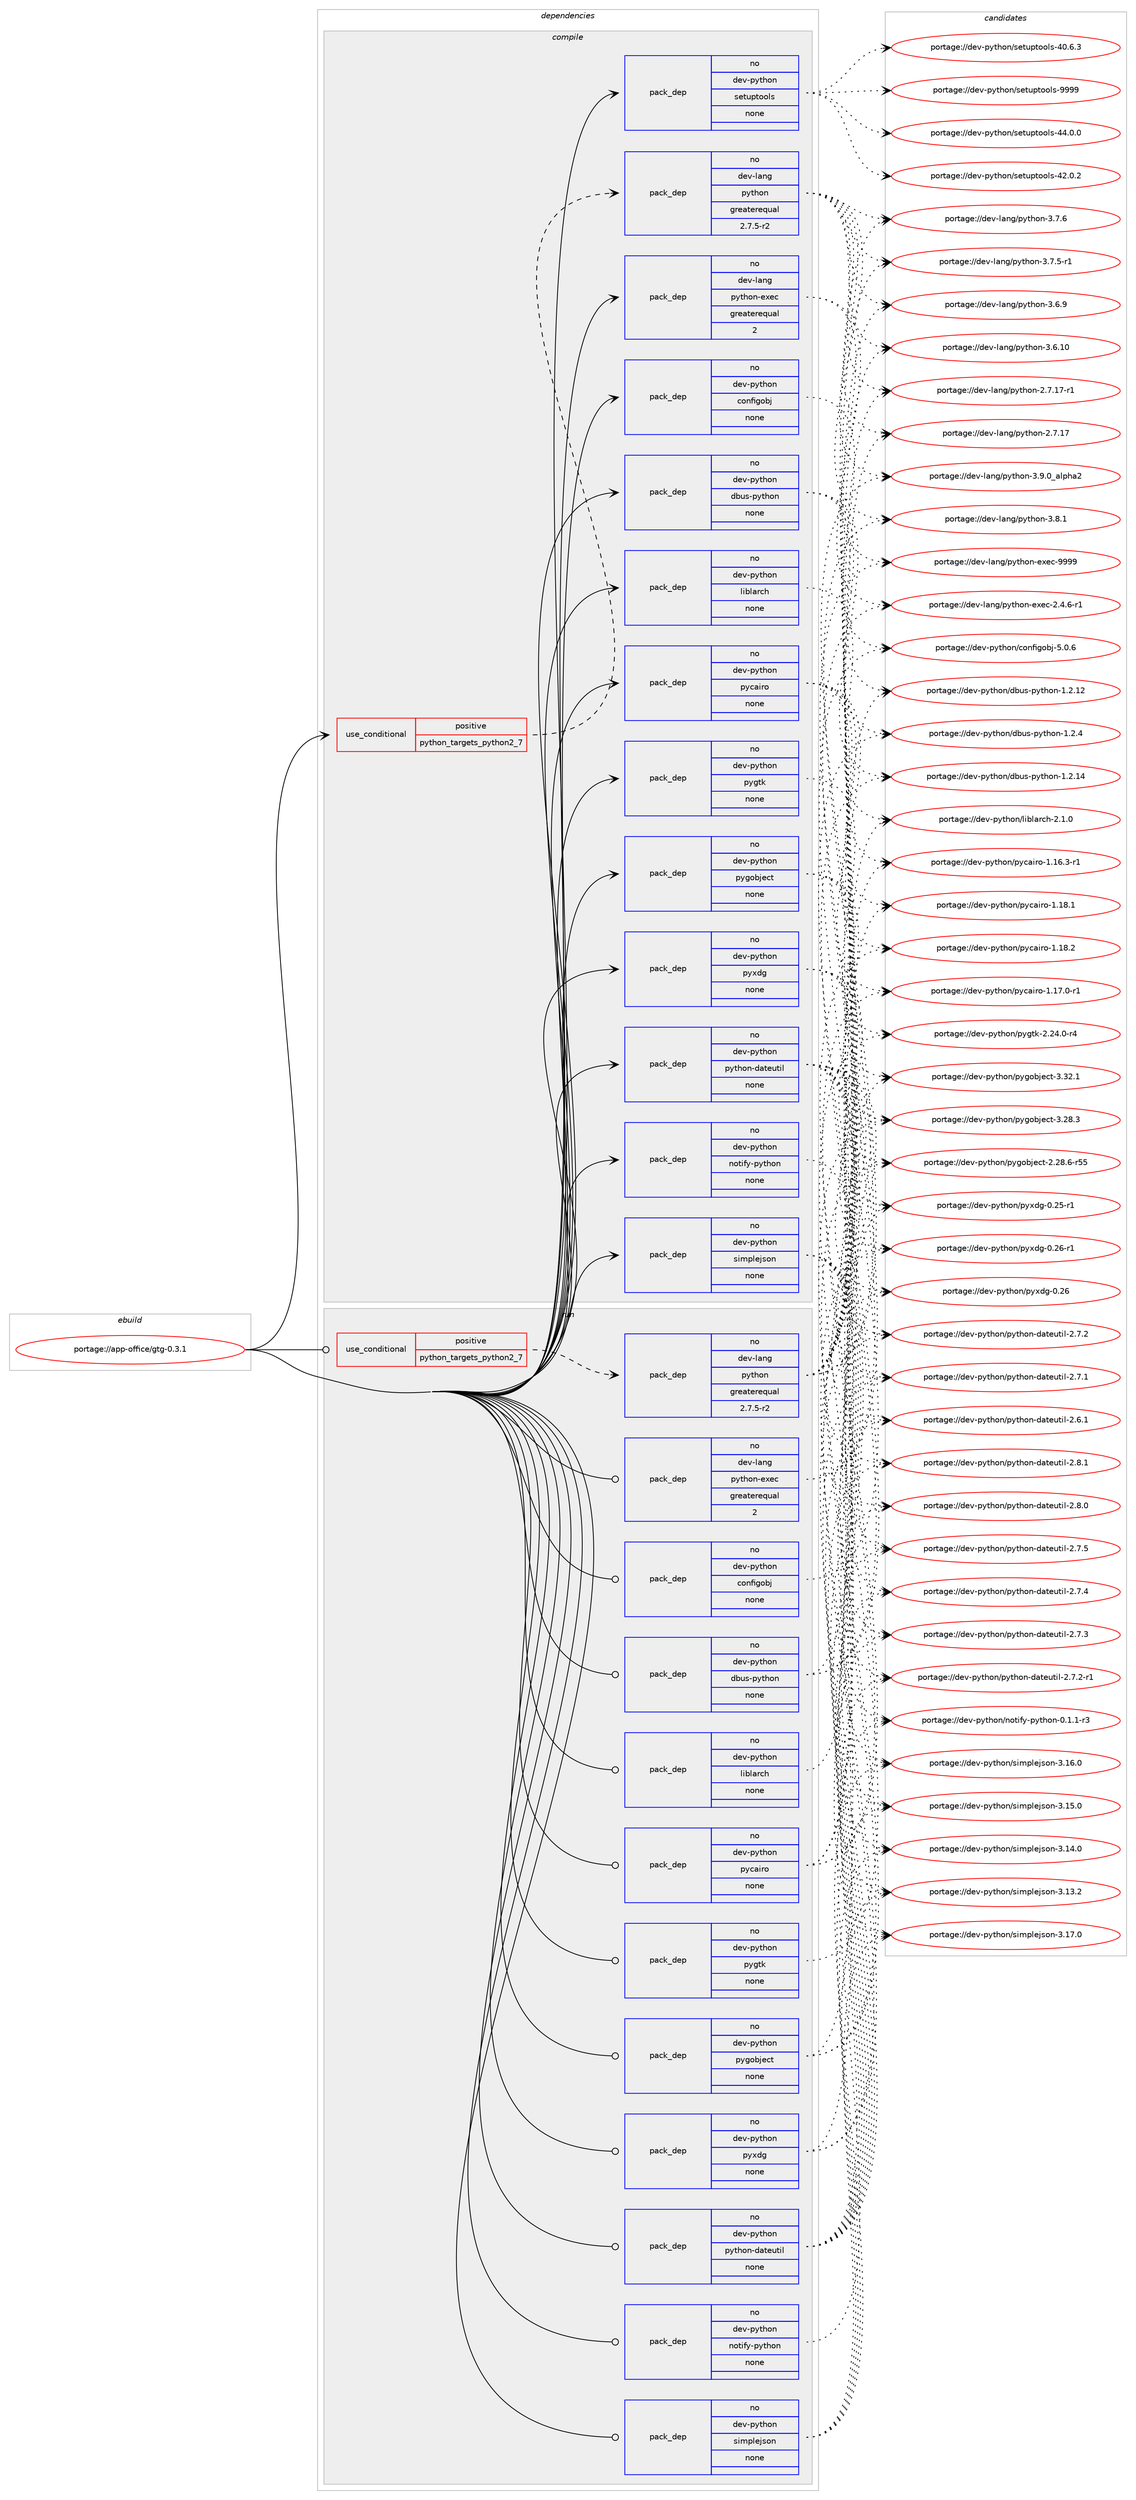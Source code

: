 digraph prolog {

# *************
# Graph options
# *************

newrank=true;
concentrate=true;
compound=true;
graph [rankdir=LR,fontname=Helvetica,fontsize=10,ranksep=1.5];#, ranksep=2.5, nodesep=0.2];
edge  [arrowhead=vee];
node  [fontname=Helvetica,fontsize=10];

# **********
# The ebuild
# **********

subgraph cluster_leftcol {
color=gray;
label=<<i>ebuild</i>>;
id [label="portage://app-office/gtg-0.3.1", color=red, width=4, href="../app-office/gtg-0.3.1.svg"];
}

# ****************
# The dependencies
# ****************

subgraph cluster_midcol {
color=gray;
label=<<i>dependencies</i>>;
subgraph cluster_compile {
fillcolor="#eeeeee";
style=filled;
label=<<i>compile</i>>;
subgraph cond142022 {
dependency606597 [label=<<TABLE BORDER="0" CELLBORDER="1" CELLSPACING="0" CELLPADDING="4"><TR><TD ROWSPAN="3" CELLPADDING="10">use_conditional</TD></TR><TR><TD>positive</TD></TR><TR><TD>python_targets_python2_7</TD></TR></TABLE>>, shape=none, color=red];
subgraph pack456450 {
dependency606598 [label=<<TABLE BORDER="0" CELLBORDER="1" CELLSPACING="0" CELLPADDING="4" WIDTH="220"><TR><TD ROWSPAN="6" CELLPADDING="30">pack_dep</TD></TR><TR><TD WIDTH="110">no</TD></TR><TR><TD>dev-lang</TD></TR><TR><TD>python</TD></TR><TR><TD>greaterequal</TD></TR><TR><TD>2.7.5-r2</TD></TR></TABLE>>, shape=none, color=blue];
}
dependency606597:e -> dependency606598:w [weight=20,style="dashed",arrowhead="vee"];
}
id:e -> dependency606597:w [weight=20,style="solid",arrowhead="vee"];
subgraph pack456451 {
dependency606599 [label=<<TABLE BORDER="0" CELLBORDER="1" CELLSPACING="0" CELLPADDING="4" WIDTH="220"><TR><TD ROWSPAN="6" CELLPADDING="30">pack_dep</TD></TR><TR><TD WIDTH="110">no</TD></TR><TR><TD>dev-lang</TD></TR><TR><TD>python-exec</TD></TR><TR><TD>greaterequal</TD></TR><TR><TD>2</TD></TR></TABLE>>, shape=none, color=blue];
}
id:e -> dependency606599:w [weight=20,style="solid",arrowhead="vee"];
subgraph pack456452 {
dependency606600 [label=<<TABLE BORDER="0" CELLBORDER="1" CELLSPACING="0" CELLPADDING="4" WIDTH="220"><TR><TD ROWSPAN="6" CELLPADDING="30">pack_dep</TD></TR><TR><TD WIDTH="110">no</TD></TR><TR><TD>dev-python</TD></TR><TR><TD>configobj</TD></TR><TR><TD>none</TD></TR><TR><TD></TD></TR></TABLE>>, shape=none, color=blue];
}
id:e -> dependency606600:w [weight=20,style="solid",arrowhead="vee"];
subgraph pack456453 {
dependency606601 [label=<<TABLE BORDER="0" CELLBORDER="1" CELLSPACING="0" CELLPADDING="4" WIDTH="220"><TR><TD ROWSPAN="6" CELLPADDING="30">pack_dep</TD></TR><TR><TD WIDTH="110">no</TD></TR><TR><TD>dev-python</TD></TR><TR><TD>dbus-python</TD></TR><TR><TD>none</TD></TR><TR><TD></TD></TR></TABLE>>, shape=none, color=blue];
}
id:e -> dependency606601:w [weight=20,style="solid",arrowhead="vee"];
subgraph pack456454 {
dependency606602 [label=<<TABLE BORDER="0" CELLBORDER="1" CELLSPACING="0" CELLPADDING="4" WIDTH="220"><TR><TD ROWSPAN="6" CELLPADDING="30">pack_dep</TD></TR><TR><TD WIDTH="110">no</TD></TR><TR><TD>dev-python</TD></TR><TR><TD>liblarch</TD></TR><TR><TD>none</TD></TR><TR><TD></TD></TR></TABLE>>, shape=none, color=blue];
}
id:e -> dependency606602:w [weight=20,style="solid",arrowhead="vee"];
subgraph pack456455 {
dependency606603 [label=<<TABLE BORDER="0" CELLBORDER="1" CELLSPACING="0" CELLPADDING="4" WIDTH="220"><TR><TD ROWSPAN="6" CELLPADDING="30">pack_dep</TD></TR><TR><TD WIDTH="110">no</TD></TR><TR><TD>dev-python</TD></TR><TR><TD>notify-python</TD></TR><TR><TD>none</TD></TR><TR><TD></TD></TR></TABLE>>, shape=none, color=blue];
}
id:e -> dependency606603:w [weight=20,style="solid",arrowhead="vee"];
subgraph pack456456 {
dependency606604 [label=<<TABLE BORDER="0" CELLBORDER="1" CELLSPACING="0" CELLPADDING="4" WIDTH="220"><TR><TD ROWSPAN="6" CELLPADDING="30">pack_dep</TD></TR><TR><TD WIDTH="110">no</TD></TR><TR><TD>dev-python</TD></TR><TR><TD>pycairo</TD></TR><TR><TD>none</TD></TR><TR><TD></TD></TR></TABLE>>, shape=none, color=blue];
}
id:e -> dependency606604:w [weight=20,style="solid",arrowhead="vee"];
subgraph pack456457 {
dependency606605 [label=<<TABLE BORDER="0" CELLBORDER="1" CELLSPACING="0" CELLPADDING="4" WIDTH="220"><TR><TD ROWSPAN="6" CELLPADDING="30">pack_dep</TD></TR><TR><TD WIDTH="110">no</TD></TR><TR><TD>dev-python</TD></TR><TR><TD>pygobject</TD></TR><TR><TD>none</TD></TR><TR><TD></TD></TR></TABLE>>, shape=none, color=blue];
}
id:e -> dependency606605:w [weight=20,style="solid",arrowhead="vee"];
subgraph pack456458 {
dependency606606 [label=<<TABLE BORDER="0" CELLBORDER="1" CELLSPACING="0" CELLPADDING="4" WIDTH="220"><TR><TD ROWSPAN="6" CELLPADDING="30">pack_dep</TD></TR><TR><TD WIDTH="110">no</TD></TR><TR><TD>dev-python</TD></TR><TR><TD>pygtk</TD></TR><TR><TD>none</TD></TR><TR><TD></TD></TR></TABLE>>, shape=none, color=blue];
}
id:e -> dependency606606:w [weight=20,style="solid",arrowhead="vee"];
subgraph pack456459 {
dependency606607 [label=<<TABLE BORDER="0" CELLBORDER="1" CELLSPACING="0" CELLPADDING="4" WIDTH="220"><TR><TD ROWSPAN="6" CELLPADDING="30">pack_dep</TD></TR><TR><TD WIDTH="110">no</TD></TR><TR><TD>dev-python</TD></TR><TR><TD>python-dateutil</TD></TR><TR><TD>none</TD></TR><TR><TD></TD></TR></TABLE>>, shape=none, color=blue];
}
id:e -> dependency606607:w [weight=20,style="solid",arrowhead="vee"];
subgraph pack456460 {
dependency606608 [label=<<TABLE BORDER="0" CELLBORDER="1" CELLSPACING="0" CELLPADDING="4" WIDTH="220"><TR><TD ROWSPAN="6" CELLPADDING="30">pack_dep</TD></TR><TR><TD WIDTH="110">no</TD></TR><TR><TD>dev-python</TD></TR><TR><TD>pyxdg</TD></TR><TR><TD>none</TD></TR><TR><TD></TD></TR></TABLE>>, shape=none, color=blue];
}
id:e -> dependency606608:w [weight=20,style="solid",arrowhead="vee"];
subgraph pack456461 {
dependency606609 [label=<<TABLE BORDER="0" CELLBORDER="1" CELLSPACING="0" CELLPADDING="4" WIDTH="220"><TR><TD ROWSPAN="6" CELLPADDING="30">pack_dep</TD></TR><TR><TD WIDTH="110">no</TD></TR><TR><TD>dev-python</TD></TR><TR><TD>setuptools</TD></TR><TR><TD>none</TD></TR><TR><TD></TD></TR></TABLE>>, shape=none, color=blue];
}
id:e -> dependency606609:w [weight=20,style="solid",arrowhead="vee"];
subgraph pack456462 {
dependency606610 [label=<<TABLE BORDER="0" CELLBORDER="1" CELLSPACING="0" CELLPADDING="4" WIDTH="220"><TR><TD ROWSPAN="6" CELLPADDING="30">pack_dep</TD></TR><TR><TD WIDTH="110">no</TD></TR><TR><TD>dev-python</TD></TR><TR><TD>simplejson</TD></TR><TR><TD>none</TD></TR><TR><TD></TD></TR></TABLE>>, shape=none, color=blue];
}
id:e -> dependency606610:w [weight=20,style="solid",arrowhead="vee"];
}
subgraph cluster_compileandrun {
fillcolor="#eeeeee";
style=filled;
label=<<i>compile and run</i>>;
}
subgraph cluster_run {
fillcolor="#eeeeee";
style=filled;
label=<<i>run</i>>;
subgraph cond142023 {
dependency606611 [label=<<TABLE BORDER="0" CELLBORDER="1" CELLSPACING="0" CELLPADDING="4"><TR><TD ROWSPAN="3" CELLPADDING="10">use_conditional</TD></TR><TR><TD>positive</TD></TR><TR><TD>python_targets_python2_7</TD></TR></TABLE>>, shape=none, color=red];
subgraph pack456463 {
dependency606612 [label=<<TABLE BORDER="0" CELLBORDER="1" CELLSPACING="0" CELLPADDING="4" WIDTH="220"><TR><TD ROWSPAN="6" CELLPADDING="30">pack_dep</TD></TR><TR><TD WIDTH="110">no</TD></TR><TR><TD>dev-lang</TD></TR><TR><TD>python</TD></TR><TR><TD>greaterequal</TD></TR><TR><TD>2.7.5-r2</TD></TR></TABLE>>, shape=none, color=blue];
}
dependency606611:e -> dependency606612:w [weight=20,style="dashed",arrowhead="vee"];
}
id:e -> dependency606611:w [weight=20,style="solid",arrowhead="odot"];
subgraph pack456464 {
dependency606613 [label=<<TABLE BORDER="0" CELLBORDER="1" CELLSPACING="0" CELLPADDING="4" WIDTH="220"><TR><TD ROWSPAN="6" CELLPADDING="30">pack_dep</TD></TR><TR><TD WIDTH="110">no</TD></TR><TR><TD>dev-lang</TD></TR><TR><TD>python-exec</TD></TR><TR><TD>greaterequal</TD></TR><TR><TD>2</TD></TR></TABLE>>, shape=none, color=blue];
}
id:e -> dependency606613:w [weight=20,style="solid",arrowhead="odot"];
subgraph pack456465 {
dependency606614 [label=<<TABLE BORDER="0" CELLBORDER="1" CELLSPACING="0" CELLPADDING="4" WIDTH="220"><TR><TD ROWSPAN="6" CELLPADDING="30">pack_dep</TD></TR><TR><TD WIDTH="110">no</TD></TR><TR><TD>dev-python</TD></TR><TR><TD>configobj</TD></TR><TR><TD>none</TD></TR><TR><TD></TD></TR></TABLE>>, shape=none, color=blue];
}
id:e -> dependency606614:w [weight=20,style="solid",arrowhead="odot"];
subgraph pack456466 {
dependency606615 [label=<<TABLE BORDER="0" CELLBORDER="1" CELLSPACING="0" CELLPADDING="4" WIDTH="220"><TR><TD ROWSPAN="6" CELLPADDING="30">pack_dep</TD></TR><TR><TD WIDTH="110">no</TD></TR><TR><TD>dev-python</TD></TR><TR><TD>dbus-python</TD></TR><TR><TD>none</TD></TR><TR><TD></TD></TR></TABLE>>, shape=none, color=blue];
}
id:e -> dependency606615:w [weight=20,style="solid",arrowhead="odot"];
subgraph pack456467 {
dependency606616 [label=<<TABLE BORDER="0" CELLBORDER="1" CELLSPACING="0" CELLPADDING="4" WIDTH="220"><TR><TD ROWSPAN="6" CELLPADDING="30">pack_dep</TD></TR><TR><TD WIDTH="110">no</TD></TR><TR><TD>dev-python</TD></TR><TR><TD>liblarch</TD></TR><TR><TD>none</TD></TR><TR><TD></TD></TR></TABLE>>, shape=none, color=blue];
}
id:e -> dependency606616:w [weight=20,style="solid",arrowhead="odot"];
subgraph pack456468 {
dependency606617 [label=<<TABLE BORDER="0" CELLBORDER="1" CELLSPACING="0" CELLPADDING="4" WIDTH="220"><TR><TD ROWSPAN="6" CELLPADDING="30">pack_dep</TD></TR><TR><TD WIDTH="110">no</TD></TR><TR><TD>dev-python</TD></TR><TR><TD>notify-python</TD></TR><TR><TD>none</TD></TR><TR><TD></TD></TR></TABLE>>, shape=none, color=blue];
}
id:e -> dependency606617:w [weight=20,style="solid",arrowhead="odot"];
subgraph pack456469 {
dependency606618 [label=<<TABLE BORDER="0" CELLBORDER="1" CELLSPACING="0" CELLPADDING="4" WIDTH="220"><TR><TD ROWSPAN="6" CELLPADDING="30">pack_dep</TD></TR><TR><TD WIDTH="110">no</TD></TR><TR><TD>dev-python</TD></TR><TR><TD>pycairo</TD></TR><TR><TD>none</TD></TR><TR><TD></TD></TR></TABLE>>, shape=none, color=blue];
}
id:e -> dependency606618:w [weight=20,style="solid",arrowhead="odot"];
subgraph pack456470 {
dependency606619 [label=<<TABLE BORDER="0" CELLBORDER="1" CELLSPACING="0" CELLPADDING="4" WIDTH="220"><TR><TD ROWSPAN="6" CELLPADDING="30">pack_dep</TD></TR><TR><TD WIDTH="110">no</TD></TR><TR><TD>dev-python</TD></TR><TR><TD>pygobject</TD></TR><TR><TD>none</TD></TR><TR><TD></TD></TR></TABLE>>, shape=none, color=blue];
}
id:e -> dependency606619:w [weight=20,style="solid",arrowhead="odot"];
subgraph pack456471 {
dependency606620 [label=<<TABLE BORDER="0" CELLBORDER="1" CELLSPACING="0" CELLPADDING="4" WIDTH="220"><TR><TD ROWSPAN="6" CELLPADDING="30">pack_dep</TD></TR><TR><TD WIDTH="110">no</TD></TR><TR><TD>dev-python</TD></TR><TR><TD>pygtk</TD></TR><TR><TD>none</TD></TR><TR><TD></TD></TR></TABLE>>, shape=none, color=blue];
}
id:e -> dependency606620:w [weight=20,style="solid",arrowhead="odot"];
subgraph pack456472 {
dependency606621 [label=<<TABLE BORDER="0" CELLBORDER="1" CELLSPACING="0" CELLPADDING="4" WIDTH="220"><TR><TD ROWSPAN="6" CELLPADDING="30">pack_dep</TD></TR><TR><TD WIDTH="110">no</TD></TR><TR><TD>dev-python</TD></TR><TR><TD>python-dateutil</TD></TR><TR><TD>none</TD></TR><TR><TD></TD></TR></TABLE>>, shape=none, color=blue];
}
id:e -> dependency606621:w [weight=20,style="solid",arrowhead="odot"];
subgraph pack456473 {
dependency606622 [label=<<TABLE BORDER="0" CELLBORDER="1" CELLSPACING="0" CELLPADDING="4" WIDTH="220"><TR><TD ROWSPAN="6" CELLPADDING="30">pack_dep</TD></TR><TR><TD WIDTH="110">no</TD></TR><TR><TD>dev-python</TD></TR><TR><TD>pyxdg</TD></TR><TR><TD>none</TD></TR><TR><TD></TD></TR></TABLE>>, shape=none, color=blue];
}
id:e -> dependency606622:w [weight=20,style="solid",arrowhead="odot"];
subgraph pack456474 {
dependency606623 [label=<<TABLE BORDER="0" CELLBORDER="1" CELLSPACING="0" CELLPADDING="4" WIDTH="220"><TR><TD ROWSPAN="6" CELLPADDING="30">pack_dep</TD></TR><TR><TD WIDTH="110">no</TD></TR><TR><TD>dev-python</TD></TR><TR><TD>simplejson</TD></TR><TR><TD>none</TD></TR><TR><TD></TD></TR></TABLE>>, shape=none, color=blue];
}
id:e -> dependency606623:w [weight=20,style="solid",arrowhead="odot"];
}
}

# **************
# The candidates
# **************

subgraph cluster_choices {
rank=same;
color=gray;
label=<<i>candidates</i>>;

subgraph choice456450 {
color=black;
nodesep=1;
choice10010111845108971101034711212111610411111045514657464895971081121049750 [label="portage://dev-lang/python-3.9.0_alpha2", color=red, width=4,href="../dev-lang/python-3.9.0_alpha2.svg"];
choice100101118451089711010347112121116104111110455146564649 [label="portage://dev-lang/python-3.8.1", color=red, width=4,href="../dev-lang/python-3.8.1.svg"];
choice100101118451089711010347112121116104111110455146554654 [label="portage://dev-lang/python-3.7.6", color=red, width=4,href="../dev-lang/python-3.7.6.svg"];
choice1001011184510897110103471121211161041111104551465546534511449 [label="portage://dev-lang/python-3.7.5-r1", color=red, width=4,href="../dev-lang/python-3.7.5-r1.svg"];
choice100101118451089711010347112121116104111110455146544657 [label="portage://dev-lang/python-3.6.9", color=red, width=4,href="../dev-lang/python-3.6.9.svg"];
choice10010111845108971101034711212111610411111045514654464948 [label="portage://dev-lang/python-3.6.10", color=red, width=4,href="../dev-lang/python-3.6.10.svg"];
choice100101118451089711010347112121116104111110455046554649554511449 [label="portage://dev-lang/python-2.7.17-r1", color=red, width=4,href="../dev-lang/python-2.7.17-r1.svg"];
choice10010111845108971101034711212111610411111045504655464955 [label="portage://dev-lang/python-2.7.17", color=red, width=4,href="../dev-lang/python-2.7.17.svg"];
dependency606598:e -> choice10010111845108971101034711212111610411111045514657464895971081121049750:w [style=dotted,weight="100"];
dependency606598:e -> choice100101118451089711010347112121116104111110455146564649:w [style=dotted,weight="100"];
dependency606598:e -> choice100101118451089711010347112121116104111110455146554654:w [style=dotted,weight="100"];
dependency606598:e -> choice1001011184510897110103471121211161041111104551465546534511449:w [style=dotted,weight="100"];
dependency606598:e -> choice100101118451089711010347112121116104111110455146544657:w [style=dotted,weight="100"];
dependency606598:e -> choice10010111845108971101034711212111610411111045514654464948:w [style=dotted,weight="100"];
dependency606598:e -> choice100101118451089711010347112121116104111110455046554649554511449:w [style=dotted,weight="100"];
dependency606598:e -> choice10010111845108971101034711212111610411111045504655464955:w [style=dotted,weight="100"];
}
subgraph choice456451 {
color=black;
nodesep=1;
choice10010111845108971101034711212111610411111045101120101994557575757 [label="portage://dev-lang/python-exec-9999", color=red, width=4,href="../dev-lang/python-exec-9999.svg"];
choice10010111845108971101034711212111610411111045101120101994550465246544511449 [label="portage://dev-lang/python-exec-2.4.6-r1", color=red, width=4,href="../dev-lang/python-exec-2.4.6-r1.svg"];
dependency606599:e -> choice10010111845108971101034711212111610411111045101120101994557575757:w [style=dotted,weight="100"];
dependency606599:e -> choice10010111845108971101034711212111610411111045101120101994550465246544511449:w [style=dotted,weight="100"];
}
subgraph choice456452 {
color=black;
nodesep=1;
choice10010111845112121116104111110479911111010210510311198106455346484654 [label="portage://dev-python/configobj-5.0.6", color=red, width=4,href="../dev-python/configobj-5.0.6.svg"];
dependency606600:e -> choice10010111845112121116104111110479911111010210510311198106455346484654:w [style=dotted,weight="100"];
}
subgraph choice456453 {
color=black;
nodesep=1;
choice10010111845112121116104111110471009811711545112121116104111110454946504652 [label="portage://dev-python/dbus-python-1.2.4", color=red, width=4,href="../dev-python/dbus-python-1.2.4.svg"];
choice1001011184511212111610411111047100981171154511212111610411111045494650464952 [label="portage://dev-python/dbus-python-1.2.14", color=red, width=4,href="../dev-python/dbus-python-1.2.14.svg"];
choice1001011184511212111610411111047100981171154511212111610411111045494650464950 [label="portage://dev-python/dbus-python-1.2.12", color=red, width=4,href="../dev-python/dbus-python-1.2.12.svg"];
dependency606601:e -> choice10010111845112121116104111110471009811711545112121116104111110454946504652:w [style=dotted,weight="100"];
dependency606601:e -> choice1001011184511212111610411111047100981171154511212111610411111045494650464952:w [style=dotted,weight="100"];
dependency606601:e -> choice1001011184511212111610411111047100981171154511212111610411111045494650464950:w [style=dotted,weight="100"];
}
subgraph choice456454 {
color=black;
nodesep=1;
choice1001011184511212111610411111047108105981089711499104455046494648 [label="portage://dev-python/liblarch-2.1.0", color=red, width=4,href="../dev-python/liblarch-2.1.0.svg"];
dependency606602:e -> choice1001011184511212111610411111047108105981089711499104455046494648:w [style=dotted,weight="100"];
}
subgraph choice456455 {
color=black;
nodesep=1;
choice1001011184511212111610411111047110111116105102121451121211161041111104548464946494511451 [label="portage://dev-python/notify-python-0.1.1-r3", color=red, width=4,href="../dev-python/notify-python-0.1.1-r3.svg"];
dependency606603:e -> choice1001011184511212111610411111047110111116105102121451121211161041111104548464946494511451:w [style=dotted,weight="100"];
}
subgraph choice456456 {
color=black;
nodesep=1;
choice1001011184511212111610411111047112121999710511411145494649564650 [label="portage://dev-python/pycairo-1.18.2", color=red, width=4,href="../dev-python/pycairo-1.18.2.svg"];
choice1001011184511212111610411111047112121999710511411145494649564649 [label="portage://dev-python/pycairo-1.18.1", color=red, width=4,href="../dev-python/pycairo-1.18.1.svg"];
choice10010111845112121116104111110471121219997105114111454946495546484511449 [label="portage://dev-python/pycairo-1.17.0-r1", color=red, width=4,href="../dev-python/pycairo-1.17.0-r1.svg"];
choice10010111845112121116104111110471121219997105114111454946495446514511449 [label="portage://dev-python/pycairo-1.16.3-r1", color=red, width=4,href="../dev-python/pycairo-1.16.3-r1.svg"];
dependency606604:e -> choice1001011184511212111610411111047112121999710511411145494649564650:w [style=dotted,weight="100"];
dependency606604:e -> choice1001011184511212111610411111047112121999710511411145494649564649:w [style=dotted,weight="100"];
dependency606604:e -> choice10010111845112121116104111110471121219997105114111454946495546484511449:w [style=dotted,weight="100"];
dependency606604:e -> choice10010111845112121116104111110471121219997105114111454946495446514511449:w [style=dotted,weight="100"];
}
subgraph choice456457 {
color=black;
nodesep=1;
choice1001011184511212111610411111047112121103111981061019911645514651504649 [label="portage://dev-python/pygobject-3.32.1", color=red, width=4,href="../dev-python/pygobject-3.32.1.svg"];
choice1001011184511212111610411111047112121103111981061019911645514650564651 [label="portage://dev-python/pygobject-3.28.3", color=red, width=4,href="../dev-python/pygobject-3.28.3.svg"];
choice1001011184511212111610411111047112121103111981061019911645504650564654451145353 [label="portage://dev-python/pygobject-2.28.6-r55", color=red, width=4,href="../dev-python/pygobject-2.28.6-r55.svg"];
dependency606605:e -> choice1001011184511212111610411111047112121103111981061019911645514651504649:w [style=dotted,weight="100"];
dependency606605:e -> choice1001011184511212111610411111047112121103111981061019911645514650564651:w [style=dotted,weight="100"];
dependency606605:e -> choice1001011184511212111610411111047112121103111981061019911645504650564654451145353:w [style=dotted,weight="100"];
}
subgraph choice456458 {
color=black;
nodesep=1;
choice1001011184511212111610411111047112121103116107455046505246484511452 [label="portage://dev-python/pygtk-2.24.0-r4", color=red, width=4,href="../dev-python/pygtk-2.24.0-r4.svg"];
dependency606606:e -> choice1001011184511212111610411111047112121103116107455046505246484511452:w [style=dotted,weight="100"];
}
subgraph choice456459 {
color=black;
nodesep=1;
choice10010111845112121116104111110471121211161041111104510097116101117116105108455046564649 [label="portage://dev-python/python-dateutil-2.8.1", color=red, width=4,href="../dev-python/python-dateutil-2.8.1.svg"];
choice10010111845112121116104111110471121211161041111104510097116101117116105108455046564648 [label="portage://dev-python/python-dateutil-2.8.0", color=red, width=4,href="../dev-python/python-dateutil-2.8.0.svg"];
choice10010111845112121116104111110471121211161041111104510097116101117116105108455046554653 [label="portage://dev-python/python-dateutil-2.7.5", color=red, width=4,href="../dev-python/python-dateutil-2.7.5.svg"];
choice10010111845112121116104111110471121211161041111104510097116101117116105108455046554652 [label="portage://dev-python/python-dateutil-2.7.4", color=red, width=4,href="../dev-python/python-dateutil-2.7.4.svg"];
choice10010111845112121116104111110471121211161041111104510097116101117116105108455046554651 [label="portage://dev-python/python-dateutil-2.7.3", color=red, width=4,href="../dev-python/python-dateutil-2.7.3.svg"];
choice100101118451121211161041111104711212111610411111045100971161011171161051084550465546504511449 [label="portage://dev-python/python-dateutil-2.7.2-r1", color=red, width=4,href="../dev-python/python-dateutil-2.7.2-r1.svg"];
choice10010111845112121116104111110471121211161041111104510097116101117116105108455046554650 [label="portage://dev-python/python-dateutil-2.7.2", color=red, width=4,href="../dev-python/python-dateutil-2.7.2.svg"];
choice10010111845112121116104111110471121211161041111104510097116101117116105108455046554649 [label="portage://dev-python/python-dateutil-2.7.1", color=red, width=4,href="../dev-python/python-dateutil-2.7.1.svg"];
choice10010111845112121116104111110471121211161041111104510097116101117116105108455046544649 [label="portage://dev-python/python-dateutil-2.6.1", color=red, width=4,href="../dev-python/python-dateutil-2.6.1.svg"];
dependency606607:e -> choice10010111845112121116104111110471121211161041111104510097116101117116105108455046564649:w [style=dotted,weight="100"];
dependency606607:e -> choice10010111845112121116104111110471121211161041111104510097116101117116105108455046564648:w [style=dotted,weight="100"];
dependency606607:e -> choice10010111845112121116104111110471121211161041111104510097116101117116105108455046554653:w [style=dotted,weight="100"];
dependency606607:e -> choice10010111845112121116104111110471121211161041111104510097116101117116105108455046554652:w [style=dotted,weight="100"];
dependency606607:e -> choice10010111845112121116104111110471121211161041111104510097116101117116105108455046554651:w [style=dotted,weight="100"];
dependency606607:e -> choice100101118451121211161041111104711212111610411111045100971161011171161051084550465546504511449:w [style=dotted,weight="100"];
dependency606607:e -> choice10010111845112121116104111110471121211161041111104510097116101117116105108455046554650:w [style=dotted,weight="100"];
dependency606607:e -> choice10010111845112121116104111110471121211161041111104510097116101117116105108455046554649:w [style=dotted,weight="100"];
dependency606607:e -> choice10010111845112121116104111110471121211161041111104510097116101117116105108455046544649:w [style=dotted,weight="100"];
}
subgraph choice456460 {
color=black;
nodesep=1;
choice100101118451121211161041111104711212112010010345484650544511449 [label="portage://dev-python/pyxdg-0.26-r1", color=red, width=4,href="../dev-python/pyxdg-0.26-r1.svg"];
choice10010111845112121116104111110471121211201001034548465054 [label="portage://dev-python/pyxdg-0.26", color=red, width=4,href="../dev-python/pyxdg-0.26.svg"];
choice100101118451121211161041111104711212112010010345484650534511449 [label="portage://dev-python/pyxdg-0.25-r1", color=red, width=4,href="../dev-python/pyxdg-0.25-r1.svg"];
dependency606608:e -> choice100101118451121211161041111104711212112010010345484650544511449:w [style=dotted,weight="100"];
dependency606608:e -> choice10010111845112121116104111110471121211201001034548465054:w [style=dotted,weight="100"];
dependency606608:e -> choice100101118451121211161041111104711212112010010345484650534511449:w [style=dotted,weight="100"];
}
subgraph choice456461 {
color=black;
nodesep=1;
choice10010111845112121116104111110471151011161171121161111111081154557575757 [label="portage://dev-python/setuptools-9999", color=red, width=4,href="../dev-python/setuptools-9999.svg"];
choice100101118451121211161041111104711510111611711211611111110811545525246484648 [label="portage://dev-python/setuptools-44.0.0", color=red, width=4,href="../dev-python/setuptools-44.0.0.svg"];
choice100101118451121211161041111104711510111611711211611111110811545525046484650 [label="portage://dev-python/setuptools-42.0.2", color=red, width=4,href="../dev-python/setuptools-42.0.2.svg"];
choice100101118451121211161041111104711510111611711211611111110811545524846544651 [label="portage://dev-python/setuptools-40.6.3", color=red, width=4,href="../dev-python/setuptools-40.6.3.svg"];
dependency606609:e -> choice10010111845112121116104111110471151011161171121161111111081154557575757:w [style=dotted,weight="100"];
dependency606609:e -> choice100101118451121211161041111104711510111611711211611111110811545525246484648:w [style=dotted,weight="100"];
dependency606609:e -> choice100101118451121211161041111104711510111611711211611111110811545525046484650:w [style=dotted,weight="100"];
dependency606609:e -> choice100101118451121211161041111104711510111611711211611111110811545524846544651:w [style=dotted,weight="100"];
}
subgraph choice456462 {
color=black;
nodesep=1;
choice100101118451121211161041111104711510510911210810110611511111045514649554648 [label="portage://dev-python/simplejson-3.17.0", color=red, width=4,href="../dev-python/simplejson-3.17.0.svg"];
choice100101118451121211161041111104711510510911210810110611511111045514649544648 [label="portage://dev-python/simplejson-3.16.0", color=red, width=4,href="../dev-python/simplejson-3.16.0.svg"];
choice100101118451121211161041111104711510510911210810110611511111045514649534648 [label="portage://dev-python/simplejson-3.15.0", color=red, width=4,href="../dev-python/simplejson-3.15.0.svg"];
choice100101118451121211161041111104711510510911210810110611511111045514649524648 [label="portage://dev-python/simplejson-3.14.0", color=red, width=4,href="../dev-python/simplejson-3.14.0.svg"];
choice100101118451121211161041111104711510510911210810110611511111045514649514650 [label="portage://dev-python/simplejson-3.13.2", color=red, width=4,href="../dev-python/simplejson-3.13.2.svg"];
dependency606610:e -> choice100101118451121211161041111104711510510911210810110611511111045514649554648:w [style=dotted,weight="100"];
dependency606610:e -> choice100101118451121211161041111104711510510911210810110611511111045514649544648:w [style=dotted,weight="100"];
dependency606610:e -> choice100101118451121211161041111104711510510911210810110611511111045514649534648:w [style=dotted,weight="100"];
dependency606610:e -> choice100101118451121211161041111104711510510911210810110611511111045514649524648:w [style=dotted,weight="100"];
dependency606610:e -> choice100101118451121211161041111104711510510911210810110611511111045514649514650:w [style=dotted,weight="100"];
}
subgraph choice456463 {
color=black;
nodesep=1;
choice10010111845108971101034711212111610411111045514657464895971081121049750 [label="portage://dev-lang/python-3.9.0_alpha2", color=red, width=4,href="../dev-lang/python-3.9.0_alpha2.svg"];
choice100101118451089711010347112121116104111110455146564649 [label="portage://dev-lang/python-3.8.1", color=red, width=4,href="../dev-lang/python-3.8.1.svg"];
choice100101118451089711010347112121116104111110455146554654 [label="portage://dev-lang/python-3.7.6", color=red, width=4,href="../dev-lang/python-3.7.6.svg"];
choice1001011184510897110103471121211161041111104551465546534511449 [label="portage://dev-lang/python-3.7.5-r1", color=red, width=4,href="../dev-lang/python-3.7.5-r1.svg"];
choice100101118451089711010347112121116104111110455146544657 [label="portage://dev-lang/python-3.6.9", color=red, width=4,href="../dev-lang/python-3.6.9.svg"];
choice10010111845108971101034711212111610411111045514654464948 [label="portage://dev-lang/python-3.6.10", color=red, width=4,href="../dev-lang/python-3.6.10.svg"];
choice100101118451089711010347112121116104111110455046554649554511449 [label="portage://dev-lang/python-2.7.17-r1", color=red, width=4,href="../dev-lang/python-2.7.17-r1.svg"];
choice10010111845108971101034711212111610411111045504655464955 [label="portage://dev-lang/python-2.7.17", color=red, width=4,href="../dev-lang/python-2.7.17.svg"];
dependency606612:e -> choice10010111845108971101034711212111610411111045514657464895971081121049750:w [style=dotted,weight="100"];
dependency606612:e -> choice100101118451089711010347112121116104111110455146564649:w [style=dotted,weight="100"];
dependency606612:e -> choice100101118451089711010347112121116104111110455146554654:w [style=dotted,weight="100"];
dependency606612:e -> choice1001011184510897110103471121211161041111104551465546534511449:w [style=dotted,weight="100"];
dependency606612:e -> choice100101118451089711010347112121116104111110455146544657:w [style=dotted,weight="100"];
dependency606612:e -> choice10010111845108971101034711212111610411111045514654464948:w [style=dotted,weight="100"];
dependency606612:e -> choice100101118451089711010347112121116104111110455046554649554511449:w [style=dotted,weight="100"];
dependency606612:e -> choice10010111845108971101034711212111610411111045504655464955:w [style=dotted,weight="100"];
}
subgraph choice456464 {
color=black;
nodesep=1;
choice10010111845108971101034711212111610411111045101120101994557575757 [label="portage://dev-lang/python-exec-9999", color=red, width=4,href="../dev-lang/python-exec-9999.svg"];
choice10010111845108971101034711212111610411111045101120101994550465246544511449 [label="portage://dev-lang/python-exec-2.4.6-r1", color=red, width=4,href="../dev-lang/python-exec-2.4.6-r1.svg"];
dependency606613:e -> choice10010111845108971101034711212111610411111045101120101994557575757:w [style=dotted,weight="100"];
dependency606613:e -> choice10010111845108971101034711212111610411111045101120101994550465246544511449:w [style=dotted,weight="100"];
}
subgraph choice456465 {
color=black;
nodesep=1;
choice10010111845112121116104111110479911111010210510311198106455346484654 [label="portage://dev-python/configobj-5.0.6", color=red, width=4,href="../dev-python/configobj-5.0.6.svg"];
dependency606614:e -> choice10010111845112121116104111110479911111010210510311198106455346484654:w [style=dotted,weight="100"];
}
subgraph choice456466 {
color=black;
nodesep=1;
choice10010111845112121116104111110471009811711545112121116104111110454946504652 [label="portage://dev-python/dbus-python-1.2.4", color=red, width=4,href="../dev-python/dbus-python-1.2.4.svg"];
choice1001011184511212111610411111047100981171154511212111610411111045494650464952 [label="portage://dev-python/dbus-python-1.2.14", color=red, width=4,href="../dev-python/dbus-python-1.2.14.svg"];
choice1001011184511212111610411111047100981171154511212111610411111045494650464950 [label="portage://dev-python/dbus-python-1.2.12", color=red, width=4,href="../dev-python/dbus-python-1.2.12.svg"];
dependency606615:e -> choice10010111845112121116104111110471009811711545112121116104111110454946504652:w [style=dotted,weight="100"];
dependency606615:e -> choice1001011184511212111610411111047100981171154511212111610411111045494650464952:w [style=dotted,weight="100"];
dependency606615:e -> choice1001011184511212111610411111047100981171154511212111610411111045494650464950:w [style=dotted,weight="100"];
}
subgraph choice456467 {
color=black;
nodesep=1;
choice1001011184511212111610411111047108105981089711499104455046494648 [label="portage://dev-python/liblarch-2.1.0", color=red, width=4,href="../dev-python/liblarch-2.1.0.svg"];
dependency606616:e -> choice1001011184511212111610411111047108105981089711499104455046494648:w [style=dotted,weight="100"];
}
subgraph choice456468 {
color=black;
nodesep=1;
choice1001011184511212111610411111047110111116105102121451121211161041111104548464946494511451 [label="portage://dev-python/notify-python-0.1.1-r3", color=red, width=4,href="../dev-python/notify-python-0.1.1-r3.svg"];
dependency606617:e -> choice1001011184511212111610411111047110111116105102121451121211161041111104548464946494511451:w [style=dotted,weight="100"];
}
subgraph choice456469 {
color=black;
nodesep=1;
choice1001011184511212111610411111047112121999710511411145494649564650 [label="portage://dev-python/pycairo-1.18.2", color=red, width=4,href="../dev-python/pycairo-1.18.2.svg"];
choice1001011184511212111610411111047112121999710511411145494649564649 [label="portage://dev-python/pycairo-1.18.1", color=red, width=4,href="../dev-python/pycairo-1.18.1.svg"];
choice10010111845112121116104111110471121219997105114111454946495546484511449 [label="portage://dev-python/pycairo-1.17.0-r1", color=red, width=4,href="../dev-python/pycairo-1.17.0-r1.svg"];
choice10010111845112121116104111110471121219997105114111454946495446514511449 [label="portage://dev-python/pycairo-1.16.3-r1", color=red, width=4,href="../dev-python/pycairo-1.16.3-r1.svg"];
dependency606618:e -> choice1001011184511212111610411111047112121999710511411145494649564650:w [style=dotted,weight="100"];
dependency606618:e -> choice1001011184511212111610411111047112121999710511411145494649564649:w [style=dotted,weight="100"];
dependency606618:e -> choice10010111845112121116104111110471121219997105114111454946495546484511449:w [style=dotted,weight="100"];
dependency606618:e -> choice10010111845112121116104111110471121219997105114111454946495446514511449:w [style=dotted,weight="100"];
}
subgraph choice456470 {
color=black;
nodesep=1;
choice1001011184511212111610411111047112121103111981061019911645514651504649 [label="portage://dev-python/pygobject-3.32.1", color=red, width=4,href="../dev-python/pygobject-3.32.1.svg"];
choice1001011184511212111610411111047112121103111981061019911645514650564651 [label="portage://dev-python/pygobject-3.28.3", color=red, width=4,href="../dev-python/pygobject-3.28.3.svg"];
choice1001011184511212111610411111047112121103111981061019911645504650564654451145353 [label="portage://dev-python/pygobject-2.28.6-r55", color=red, width=4,href="../dev-python/pygobject-2.28.6-r55.svg"];
dependency606619:e -> choice1001011184511212111610411111047112121103111981061019911645514651504649:w [style=dotted,weight="100"];
dependency606619:e -> choice1001011184511212111610411111047112121103111981061019911645514650564651:w [style=dotted,weight="100"];
dependency606619:e -> choice1001011184511212111610411111047112121103111981061019911645504650564654451145353:w [style=dotted,weight="100"];
}
subgraph choice456471 {
color=black;
nodesep=1;
choice1001011184511212111610411111047112121103116107455046505246484511452 [label="portage://dev-python/pygtk-2.24.0-r4", color=red, width=4,href="../dev-python/pygtk-2.24.0-r4.svg"];
dependency606620:e -> choice1001011184511212111610411111047112121103116107455046505246484511452:w [style=dotted,weight="100"];
}
subgraph choice456472 {
color=black;
nodesep=1;
choice10010111845112121116104111110471121211161041111104510097116101117116105108455046564649 [label="portage://dev-python/python-dateutil-2.8.1", color=red, width=4,href="../dev-python/python-dateutil-2.8.1.svg"];
choice10010111845112121116104111110471121211161041111104510097116101117116105108455046564648 [label="portage://dev-python/python-dateutil-2.8.0", color=red, width=4,href="../dev-python/python-dateutil-2.8.0.svg"];
choice10010111845112121116104111110471121211161041111104510097116101117116105108455046554653 [label="portage://dev-python/python-dateutil-2.7.5", color=red, width=4,href="../dev-python/python-dateutil-2.7.5.svg"];
choice10010111845112121116104111110471121211161041111104510097116101117116105108455046554652 [label="portage://dev-python/python-dateutil-2.7.4", color=red, width=4,href="../dev-python/python-dateutil-2.7.4.svg"];
choice10010111845112121116104111110471121211161041111104510097116101117116105108455046554651 [label="portage://dev-python/python-dateutil-2.7.3", color=red, width=4,href="../dev-python/python-dateutil-2.7.3.svg"];
choice100101118451121211161041111104711212111610411111045100971161011171161051084550465546504511449 [label="portage://dev-python/python-dateutil-2.7.2-r1", color=red, width=4,href="../dev-python/python-dateutil-2.7.2-r1.svg"];
choice10010111845112121116104111110471121211161041111104510097116101117116105108455046554650 [label="portage://dev-python/python-dateutil-2.7.2", color=red, width=4,href="../dev-python/python-dateutil-2.7.2.svg"];
choice10010111845112121116104111110471121211161041111104510097116101117116105108455046554649 [label="portage://dev-python/python-dateutil-2.7.1", color=red, width=4,href="../dev-python/python-dateutil-2.7.1.svg"];
choice10010111845112121116104111110471121211161041111104510097116101117116105108455046544649 [label="portage://dev-python/python-dateutil-2.6.1", color=red, width=4,href="../dev-python/python-dateutil-2.6.1.svg"];
dependency606621:e -> choice10010111845112121116104111110471121211161041111104510097116101117116105108455046564649:w [style=dotted,weight="100"];
dependency606621:e -> choice10010111845112121116104111110471121211161041111104510097116101117116105108455046564648:w [style=dotted,weight="100"];
dependency606621:e -> choice10010111845112121116104111110471121211161041111104510097116101117116105108455046554653:w [style=dotted,weight="100"];
dependency606621:e -> choice10010111845112121116104111110471121211161041111104510097116101117116105108455046554652:w [style=dotted,weight="100"];
dependency606621:e -> choice10010111845112121116104111110471121211161041111104510097116101117116105108455046554651:w [style=dotted,weight="100"];
dependency606621:e -> choice100101118451121211161041111104711212111610411111045100971161011171161051084550465546504511449:w [style=dotted,weight="100"];
dependency606621:e -> choice10010111845112121116104111110471121211161041111104510097116101117116105108455046554650:w [style=dotted,weight="100"];
dependency606621:e -> choice10010111845112121116104111110471121211161041111104510097116101117116105108455046554649:w [style=dotted,weight="100"];
dependency606621:e -> choice10010111845112121116104111110471121211161041111104510097116101117116105108455046544649:w [style=dotted,weight="100"];
}
subgraph choice456473 {
color=black;
nodesep=1;
choice100101118451121211161041111104711212112010010345484650544511449 [label="portage://dev-python/pyxdg-0.26-r1", color=red, width=4,href="../dev-python/pyxdg-0.26-r1.svg"];
choice10010111845112121116104111110471121211201001034548465054 [label="portage://dev-python/pyxdg-0.26", color=red, width=4,href="../dev-python/pyxdg-0.26.svg"];
choice100101118451121211161041111104711212112010010345484650534511449 [label="portage://dev-python/pyxdg-0.25-r1", color=red, width=4,href="../dev-python/pyxdg-0.25-r1.svg"];
dependency606622:e -> choice100101118451121211161041111104711212112010010345484650544511449:w [style=dotted,weight="100"];
dependency606622:e -> choice10010111845112121116104111110471121211201001034548465054:w [style=dotted,weight="100"];
dependency606622:e -> choice100101118451121211161041111104711212112010010345484650534511449:w [style=dotted,weight="100"];
}
subgraph choice456474 {
color=black;
nodesep=1;
choice100101118451121211161041111104711510510911210810110611511111045514649554648 [label="portage://dev-python/simplejson-3.17.0", color=red, width=4,href="../dev-python/simplejson-3.17.0.svg"];
choice100101118451121211161041111104711510510911210810110611511111045514649544648 [label="portage://dev-python/simplejson-3.16.0", color=red, width=4,href="../dev-python/simplejson-3.16.0.svg"];
choice100101118451121211161041111104711510510911210810110611511111045514649534648 [label="portage://dev-python/simplejson-3.15.0", color=red, width=4,href="../dev-python/simplejson-3.15.0.svg"];
choice100101118451121211161041111104711510510911210810110611511111045514649524648 [label="portage://dev-python/simplejson-3.14.0", color=red, width=4,href="../dev-python/simplejson-3.14.0.svg"];
choice100101118451121211161041111104711510510911210810110611511111045514649514650 [label="portage://dev-python/simplejson-3.13.2", color=red, width=4,href="../dev-python/simplejson-3.13.2.svg"];
dependency606623:e -> choice100101118451121211161041111104711510510911210810110611511111045514649554648:w [style=dotted,weight="100"];
dependency606623:e -> choice100101118451121211161041111104711510510911210810110611511111045514649544648:w [style=dotted,weight="100"];
dependency606623:e -> choice100101118451121211161041111104711510510911210810110611511111045514649534648:w [style=dotted,weight="100"];
dependency606623:e -> choice100101118451121211161041111104711510510911210810110611511111045514649524648:w [style=dotted,weight="100"];
dependency606623:e -> choice100101118451121211161041111104711510510911210810110611511111045514649514650:w [style=dotted,weight="100"];
}
}

}
